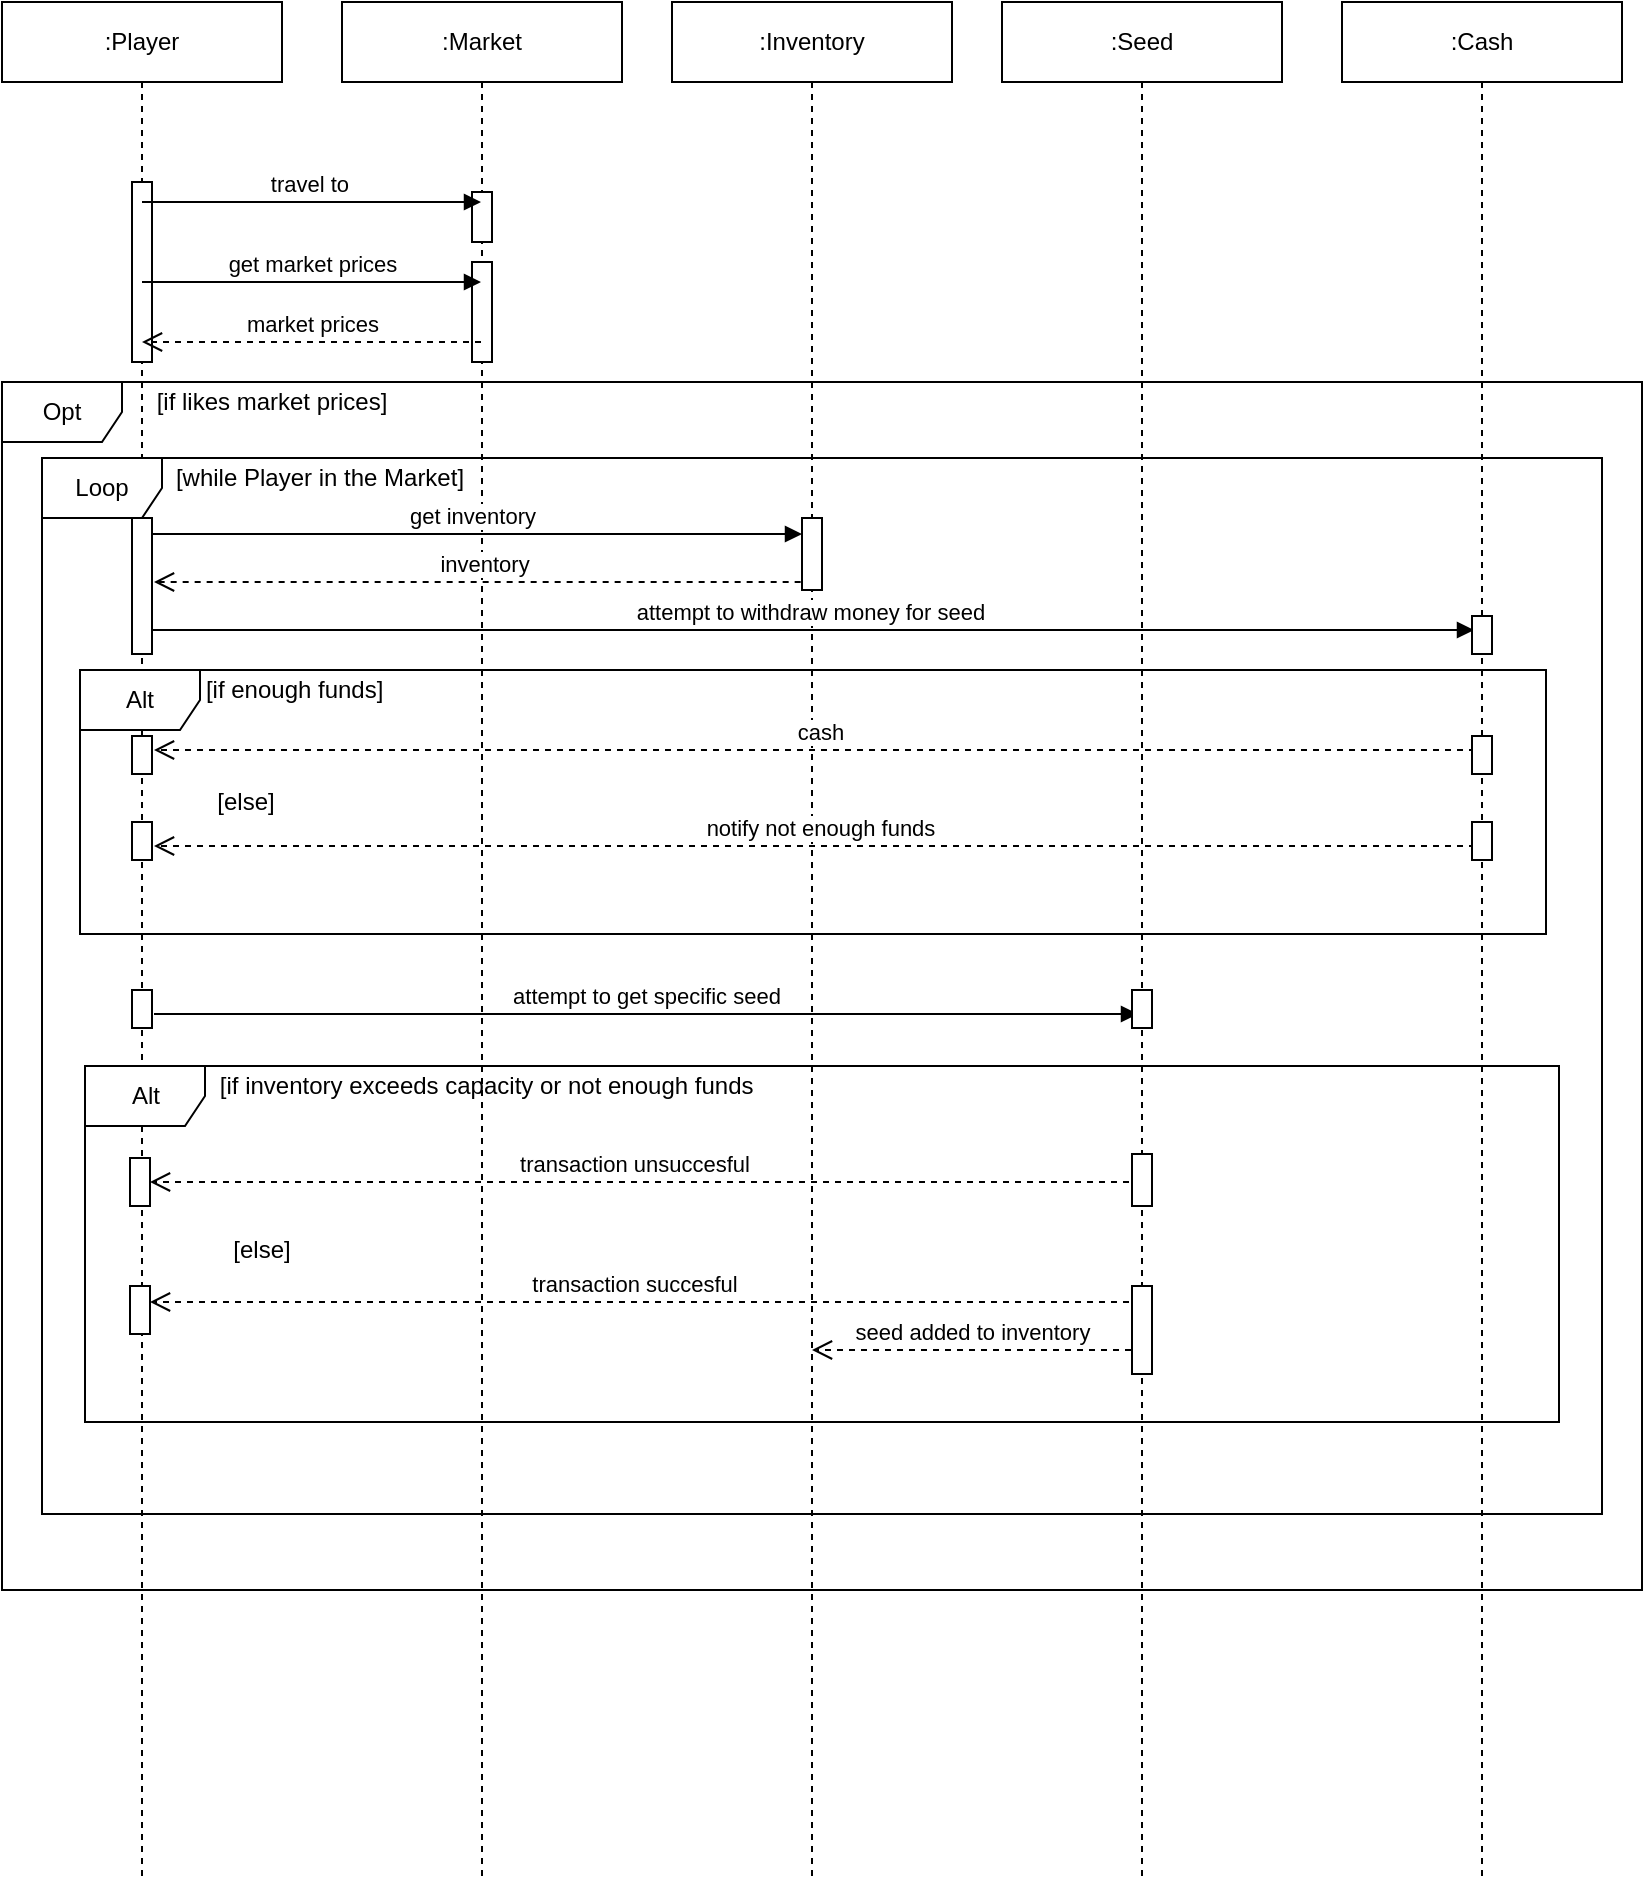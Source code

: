 <mxfile version="13.7.9" type="github"><diagram id="fJaVOe14dDP5sBc1R8Sa" name="Page-1"><mxGraphModel dx="1291" dy="817" grid="1" gridSize="12" guides="1" tooltips="1" connect="1" arrows="1" fold="1" page="1" pageScale="1" pageWidth="850" pageHeight="1100" math="0" shadow="0"><root><mxCell id="0"/><mxCell id="1" parent="0"/><mxCell id="MRKsdbWXlxkbz0lyqdbj-16" value=":Player" style="shape=umlLifeline;perimeter=lifelinePerimeter;whiteSpace=wrap;html=1;container=1;collapsible=0;recursiveResize=0;outlineConnect=0;" parent="1" vertex="1"><mxGeometry x="20" y="70" width="140" height="938" as="geometry"/></mxCell><mxCell id="MRKsdbWXlxkbz0lyqdbj-27" value="" style="html=1;points=[];perimeter=orthogonalPerimeter;" parent="MRKsdbWXlxkbz0lyqdbj-16" vertex="1"><mxGeometry x="65" y="90" width="10" height="90" as="geometry"/></mxCell><mxCell id="MRKsdbWXlxkbz0lyqdbj-17" value=":Market" style="shape=umlLifeline;perimeter=lifelinePerimeter;whiteSpace=wrap;html=1;container=1;collapsible=0;recursiveResize=0;outlineConnect=0;" parent="1" vertex="1"><mxGeometry x="190" y="70" width="140" height="938" as="geometry"/></mxCell><mxCell id="MRKsdbWXlxkbz0lyqdbj-116" value="" style="html=1;points=[];perimeter=orthogonalPerimeter;" parent="MRKsdbWXlxkbz0lyqdbj-17" vertex="1"><mxGeometry x="65" y="95" width="10" height="25" as="geometry"/></mxCell><mxCell id="MRKsdbWXlxkbz0lyqdbj-117" value="" style="html=1;points=[];perimeter=orthogonalPerimeter;" parent="MRKsdbWXlxkbz0lyqdbj-17" vertex="1"><mxGeometry x="65" y="130" width="10" height="50" as="geometry"/></mxCell><mxCell id="MRKsdbWXlxkbz0lyqdbj-18" value=":Inventory" style="shape=umlLifeline;perimeter=lifelinePerimeter;whiteSpace=wrap;html=1;container=1;collapsible=0;recursiveResize=0;outlineConnect=0;" parent="1" vertex="1"><mxGeometry x="355" y="70" width="140" height="938" as="geometry"/></mxCell><mxCell id="MRKsdbWXlxkbz0lyqdbj-19" value=":Seed" style="shape=umlLifeline;perimeter=lifelinePerimeter;whiteSpace=wrap;html=1;container=1;collapsible=0;recursiveResize=0;outlineConnect=0;" parent="1" vertex="1"><mxGeometry x="520" y="70" width="140" height="938" as="geometry"/></mxCell><mxCell id="MRKsdbWXlxkbz0lyqdbj-20" value=":Cash" style="shape=umlLifeline;perimeter=lifelinePerimeter;whiteSpace=wrap;html=1;container=1;collapsible=0;recursiveResize=0;outlineConnect=0;" parent="1" vertex="1"><mxGeometry x="690" y="70" width="140" height="938" as="geometry"/></mxCell><mxCell id="MRKsdbWXlxkbz0lyqdbj-23" value="travel to&amp;nbsp;" style="html=1;verticalAlign=bottom;endArrow=block;" parent="1" target="MRKsdbWXlxkbz0lyqdbj-17" edge="1"><mxGeometry width="80" relative="1" as="geometry"><mxPoint x="90" y="170" as="sourcePoint"/><mxPoint x="170" y="170" as="targetPoint"/></mxGeometry></mxCell><mxCell id="MRKsdbWXlxkbz0lyqdbj-24" value="get market prices" style="html=1;verticalAlign=bottom;endArrow=block;" parent="1" edge="1"><mxGeometry width="80" relative="1" as="geometry"><mxPoint x="90" y="210" as="sourcePoint"/><mxPoint x="259.5" y="210" as="targetPoint"/></mxGeometry></mxCell><mxCell id="MRKsdbWXlxkbz0lyqdbj-25" value="market prices" style="html=1;verticalAlign=bottom;endArrow=open;dashed=1;endSize=8;" parent="1" source="MRKsdbWXlxkbz0lyqdbj-17" edge="1"><mxGeometry relative="1" as="geometry"><mxPoint x="170" y="240" as="sourcePoint"/><mxPoint x="90" y="240" as="targetPoint"/></mxGeometry></mxCell><mxCell id="MRKsdbWXlxkbz0lyqdbj-26" value="Opt" style="shape=umlFrame;whiteSpace=wrap;html=1;" parent="1" vertex="1"><mxGeometry x="20" y="260" width="820" height="604" as="geometry"/></mxCell><mxCell id="MRKsdbWXlxkbz0lyqdbj-31" value="[if likes market prices]" style="text;html=1;strokeColor=none;fillColor=none;align=center;verticalAlign=middle;whiteSpace=wrap;rounded=0;" parent="1" vertex="1"><mxGeometry x="80" y="260" width="150" height="20" as="geometry"/></mxCell><mxCell id="MRKsdbWXlxkbz0lyqdbj-41" value="Loop" style="shape=umlFrame;whiteSpace=wrap;html=1;" parent="1" vertex="1"><mxGeometry x="40" y="298" width="780" height="528" as="geometry"/></mxCell><mxCell id="MRKsdbWXlxkbz0lyqdbj-42" value="[while Player in the Market]" style="text;html=1;strokeColor=none;fillColor=none;align=center;verticalAlign=middle;whiteSpace=wrap;rounded=0;" parent="1" vertex="1"><mxGeometry x="20" y="288" width="317.5" height="40" as="geometry"/></mxCell><mxCell id="MRKsdbWXlxkbz0lyqdbj-44" value="get inventory" style="html=1;verticalAlign=bottom;endArrow=block;" parent="1" edge="1"><mxGeometry width="80" relative="1" as="geometry"><mxPoint x="90.25" y="336" as="sourcePoint"/><mxPoint x="420" y="336" as="targetPoint"/><Array as="points"><mxPoint x="290.25" y="336"/></Array></mxGeometry></mxCell><mxCell id="MRKsdbWXlxkbz0lyqdbj-45" value="inventory" style="html=1;verticalAlign=bottom;endArrow=open;dashed=1;endSize=8;" parent="1" edge="1"><mxGeometry relative="1" as="geometry"><mxPoint x="425.33" y="360" as="sourcePoint"/><mxPoint x="96" y="360" as="targetPoint"/></mxGeometry></mxCell><mxCell id="MRKsdbWXlxkbz0lyqdbj-47" value="attempt to get specific seed" style="html=1;verticalAlign=bottom;endArrow=block;" parent="1" edge="1"><mxGeometry width="80" relative="1" as="geometry"><mxPoint x="96" y="576" as="sourcePoint"/><mxPoint x="588" y="576" as="targetPoint"/></mxGeometry></mxCell><mxCell id="MRKsdbWXlxkbz0lyqdbj-96" value="attempt to withdraw money for seed" style="html=1;verticalAlign=bottom;endArrow=block;" parent="1" edge="1"><mxGeometry width="80" relative="1" as="geometry"><mxPoint x="92.25" y="384" as="sourcePoint"/><mxPoint x="756" y="384" as="targetPoint"/></mxGeometry></mxCell><mxCell id="MRKsdbWXlxkbz0lyqdbj-98" value="cash" style="html=1;verticalAlign=bottom;endArrow=open;dashed=1;endSize=8;" parent="1" edge="1"><mxGeometry relative="1" as="geometry"><mxPoint x="762.5" y="444" as="sourcePoint"/><mxPoint x="96" y="444" as="targetPoint"/></mxGeometry></mxCell><mxCell id="MRKsdbWXlxkbz0lyqdbj-100" value="Alt" style="shape=umlFrame;whiteSpace=wrap;html=1;" parent="1" vertex="1"><mxGeometry x="59" y="404" width="733" height="132" as="geometry"/></mxCell><mxCell id="MRKsdbWXlxkbz0lyqdbj-102" value="notify not enough funds" style="html=1;verticalAlign=bottom;endArrow=open;dashed=1;endSize=8;" parent="1" edge="1"><mxGeometry relative="1" as="geometry"><mxPoint x="762.5" y="492" as="sourcePoint"/><mxPoint x="96" y="492" as="targetPoint"/></mxGeometry></mxCell><mxCell id="MRKsdbWXlxkbz0lyqdbj-103" value="[if enough funds]&amp;nbsp;" style="text;html=1;strokeColor=none;fillColor=none;align=center;verticalAlign=middle;whiteSpace=wrap;rounded=0;" parent="1" vertex="1"><mxGeometry x="120" y="404" width="96" height="20" as="geometry"/></mxCell><mxCell id="MRKsdbWXlxkbz0lyqdbj-104" value="[else]" style="text;html=1;strokeColor=none;fillColor=none;align=center;verticalAlign=middle;whiteSpace=wrap;rounded=0;" parent="1" vertex="1"><mxGeometry x="94" y="460" width="96" height="20" as="geometry"/></mxCell><mxCell id="MRKsdbWXlxkbz0lyqdbj-106" value="Alt" style="shape=umlFrame;whiteSpace=wrap;html=1;" parent="1" vertex="1"><mxGeometry x="61.5" y="602" width="737" height="178" as="geometry"/></mxCell><mxCell id="MRKsdbWXlxkbz0lyqdbj-107" value="[if inventory exceeds capacity or not enough funds&amp;nbsp;" style="text;html=1;strokeColor=none;fillColor=none;align=center;verticalAlign=middle;whiteSpace=wrap;rounded=0;" parent="1" vertex="1"><mxGeometry x="120" y="602" width="288" height="20" as="geometry"/></mxCell><mxCell id="MRKsdbWXlxkbz0lyqdbj-110" value="transaction unsuccesful" style="html=1;verticalAlign=bottom;endArrow=open;dashed=1;endSize=8;" parent="1" edge="1"><mxGeometry x="0.023" relative="1" as="geometry"><mxPoint x="589.5" y="660" as="sourcePoint"/><mxPoint x="94" y="660" as="targetPoint"/><Array as="points"><mxPoint x="384" y="660"/></Array><mxPoint as="offset"/></mxGeometry></mxCell><mxCell id="MRKsdbWXlxkbz0lyqdbj-112" value="seed added to inventory" style="html=1;verticalAlign=bottom;endArrow=open;dashed=1;endSize=8;" parent="1" edge="1"><mxGeometry x="0.003" relative="1" as="geometry"><mxPoint x="584.5" y="744" as="sourcePoint"/><mxPoint x="425" y="744" as="targetPoint"/><mxPoint as="offset"/></mxGeometry></mxCell><mxCell id="MRKsdbWXlxkbz0lyqdbj-113" value="[else]" style="text;html=1;strokeColor=none;fillColor=none;align=center;verticalAlign=middle;whiteSpace=wrap;rounded=0;" parent="1" vertex="1"><mxGeometry x="120" y="684" width="60" height="20" as="geometry"/></mxCell><mxCell id="MRKsdbWXlxkbz0lyqdbj-115" value="transaction succesful" style="html=1;verticalAlign=bottom;endArrow=open;dashed=1;endSize=8;" parent="1" edge="1"><mxGeometry x="0.023" relative="1" as="geometry"><mxPoint x="589.5" y="720" as="sourcePoint"/><mxPoint x="94" y="720" as="targetPoint"/><Array as="points"><mxPoint x="384" y="720"/></Array><mxPoint as="offset"/></mxGeometry></mxCell><mxCell id="MRKsdbWXlxkbz0lyqdbj-123" value="" style="html=1;points=[];perimeter=orthogonalPerimeter;" parent="1" vertex="1"><mxGeometry x="420" y="328" width="10" height="36" as="geometry"/></mxCell><mxCell id="MRKsdbWXlxkbz0lyqdbj-124" value="" style="html=1;points=[];perimeter=orthogonalPerimeter;" parent="1" vertex="1"><mxGeometry x="85" y="328" width="10" height="68" as="geometry"/></mxCell><mxCell id="MRKsdbWXlxkbz0lyqdbj-126" value="" style="html=1;points=[];perimeter=orthogonalPerimeter;" parent="1" vertex="1"><mxGeometry x="755" y="437" width="10" height="19" as="geometry"/></mxCell><mxCell id="MRKsdbWXlxkbz0lyqdbj-127" value="" style="html=1;points=[];perimeter=orthogonalPerimeter;" parent="1" vertex="1"><mxGeometry x="85" y="437" width="10" height="19" as="geometry"/></mxCell><mxCell id="MRKsdbWXlxkbz0lyqdbj-128" value="" style="html=1;points=[];perimeter=orthogonalPerimeter;" parent="1" vertex="1"><mxGeometry x="84" y="648" width="10" height="24" as="geometry"/></mxCell><mxCell id="MRKsdbWXlxkbz0lyqdbj-129" value="" style="html=1;points=[];perimeter=orthogonalPerimeter;" parent="1" vertex="1"><mxGeometry x="585" y="646" width="10" height="26" as="geometry"/></mxCell><mxCell id="MRKsdbWXlxkbz0lyqdbj-133" value="" style="html=1;points=[];perimeter=orthogonalPerimeter;" parent="1" vertex="1"><mxGeometry x="755" y="480" width="10" height="19" as="geometry"/></mxCell><mxCell id="MRKsdbWXlxkbz0lyqdbj-134" value="" style="html=1;points=[];perimeter=orthogonalPerimeter;" parent="1" vertex="1"><mxGeometry x="85" y="480" width="10" height="19" as="geometry"/></mxCell><mxCell id="MRKsdbWXlxkbz0lyqdbj-136" value="" style="html=1;points=[];perimeter=orthogonalPerimeter;" parent="1" vertex="1"><mxGeometry x="755" y="377" width="10" height="19" as="geometry"/></mxCell><mxCell id="MRKsdbWXlxkbz0lyqdbj-137" value="" style="html=1;points=[];perimeter=orthogonalPerimeter;" parent="1" vertex="1"><mxGeometry x="85" y="564" width="10" height="19" as="geometry"/></mxCell><mxCell id="MRKsdbWXlxkbz0lyqdbj-138" value="" style="html=1;points=[];perimeter=orthogonalPerimeter;" parent="1" vertex="1"><mxGeometry x="585" y="564" width="10" height="19" as="geometry"/></mxCell><mxCell id="MRKsdbWXlxkbz0lyqdbj-141" value="" style="html=1;points=[];perimeter=orthogonalPerimeter;" parent="1" vertex="1"><mxGeometry x="585" y="712" width="10" height="44" as="geometry"/></mxCell><mxCell id="MRKsdbWXlxkbz0lyqdbj-142" value="" style="html=1;points=[];perimeter=orthogonalPerimeter;" parent="1" vertex="1"><mxGeometry x="84" y="712" width="10" height="24" as="geometry"/></mxCell></root></mxGraphModel></diagram></mxfile>